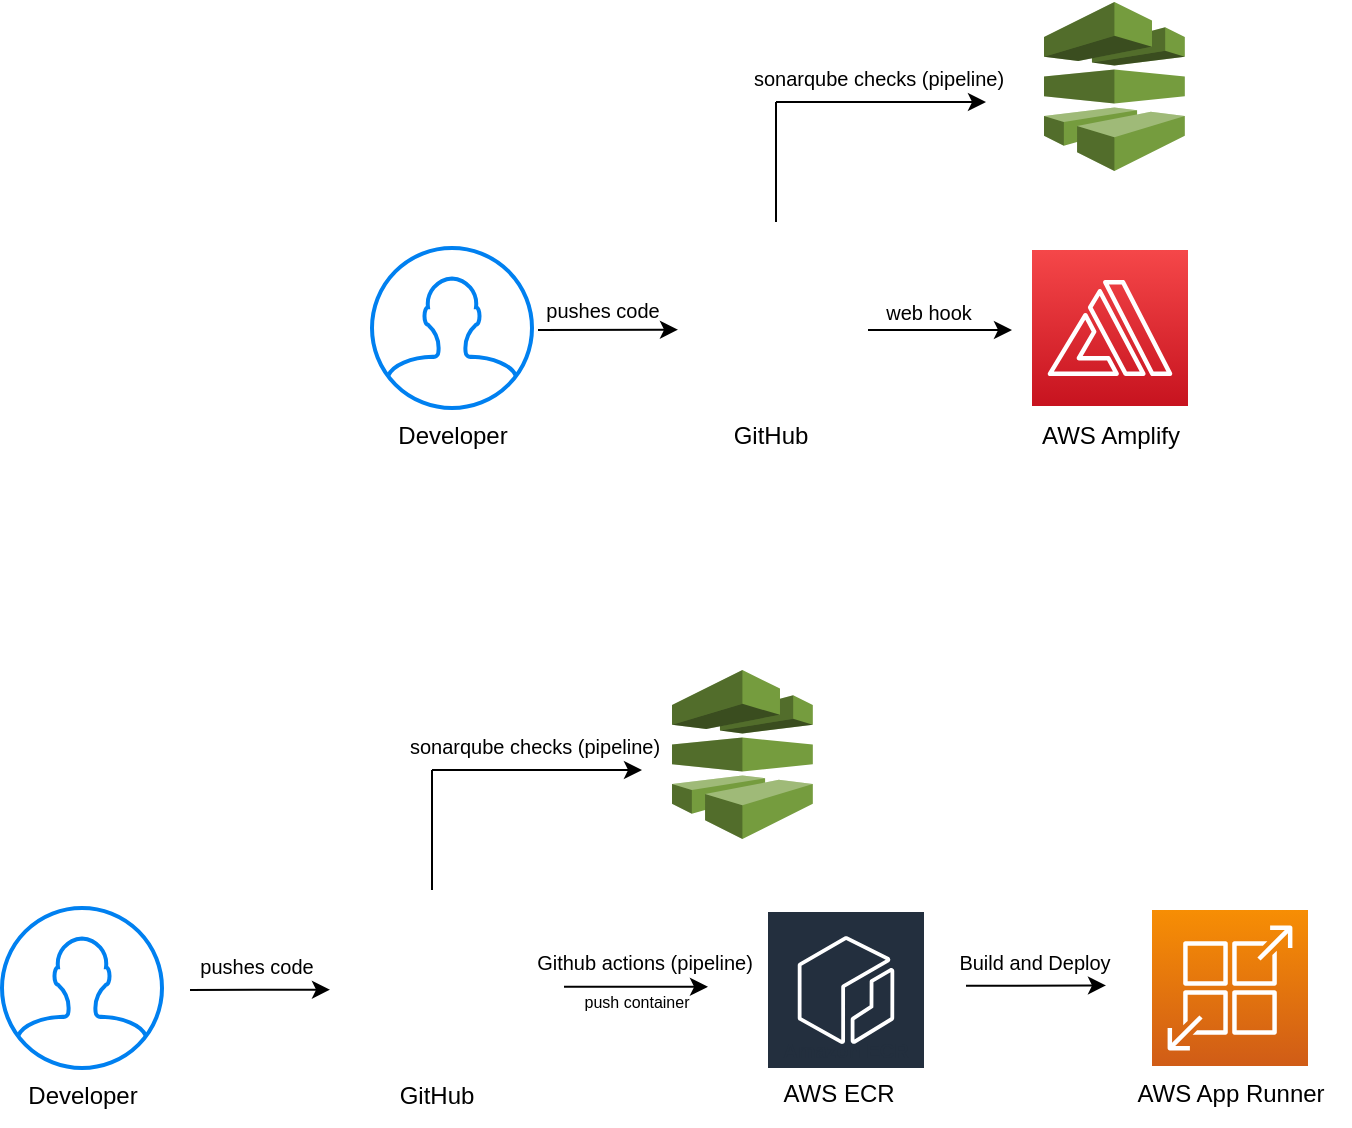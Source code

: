 <mxfile version="21.0.8" type="github">
  <diagram name="Page-1" id="tiwftkSVFOPnRIYevvc3">
    <mxGraphModel dx="1147" dy="638" grid="1" gridSize="10" guides="1" tooltips="1" connect="1" arrows="1" fold="1" page="1" pageScale="1" pageWidth="850" pageHeight="1100" math="0" shadow="0">
      <root>
        <mxCell id="0" />
        <mxCell id="1" parent="0" />
        <mxCell id="0N-JnR43LLcTaZyG42Pl-1" value="" style="shape=image;html=1;verticalAlign=top;verticalLabelPosition=bottom;labelBackgroundColor=#ffffff;imageAspect=0;aspect=fixed;image=https://cdn1.iconfinder.com/data/icons/picons-social/57/github_rounded-128.png" vertex="1" parent="1">
          <mxGeometry x="360" y="350" width="98" height="98" as="geometry" />
        </mxCell>
        <mxCell id="0N-JnR43LLcTaZyG42Pl-2" value="" style="html=1;verticalLabelPosition=bottom;align=center;labelBackgroundColor=#ffffff;verticalAlign=top;strokeWidth=2;strokeColor=#0080F0;shadow=0;dashed=0;shape=mxgraph.ios7.icons.user;" vertex="1" parent="1">
          <mxGeometry x="210" y="359" width="80" height="80" as="geometry" />
        </mxCell>
        <mxCell id="0N-JnR43LLcTaZyG42Pl-3" value="" style="sketch=0;points=[[0,0,0],[0.25,0,0],[0.5,0,0],[0.75,0,0],[1,0,0],[0,1,0],[0.25,1,0],[0.5,1,0],[0.75,1,0],[1,1,0],[0,0.25,0],[0,0.5,0],[0,0.75,0],[1,0.25,0],[1,0.5,0],[1,0.75,0]];outlineConnect=0;fontColor=#232F3E;gradientColor=#F54749;gradientDirection=north;fillColor=#C7131F;strokeColor=#ffffff;dashed=0;verticalLabelPosition=bottom;verticalAlign=top;align=center;html=1;fontSize=12;fontStyle=0;aspect=fixed;shape=mxgraph.aws4.resourceIcon;resIcon=mxgraph.aws4.amplify;" vertex="1" parent="1">
          <mxGeometry x="540" y="360" width="78" height="78" as="geometry" />
        </mxCell>
        <mxCell id="0N-JnR43LLcTaZyG42Pl-4" value="" style="endArrow=classic;html=1;rounded=0;" edge="1" parent="1">
          <mxGeometry width="50" height="50" relative="1" as="geometry">
            <mxPoint x="293" y="400" as="sourcePoint" />
            <mxPoint x="363" y="399.824" as="targetPoint" />
          </mxGeometry>
        </mxCell>
        <mxCell id="0N-JnR43LLcTaZyG42Pl-5" value="" style="endArrow=classic;html=1;rounded=0;" edge="1" parent="1">
          <mxGeometry width="50" height="50" relative="1" as="geometry">
            <mxPoint x="458" y="400" as="sourcePoint" />
            <mxPoint x="530" y="400" as="targetPoint" />
          </mxGeometry>
        </mxCell>
        <mxCell id="0N-JnR43LLcTaZyG42Pl-6" value="&lt;font style=&quot;font-size: 12px;&quot;&gt;Developer&lt;/font&gt;" style="text;html=1;align=center;verticalAlign=middle;resizable=0;points=[];autosize=1;strokeColor=none;fillColor=none;" vertex="1" parent="1">
          <mxGeometry x="210" y="438" width="80" height="30" as="geometry" />
        </mxCell>
        <mxCell id="0N-JnR43LLcTaZyG42Pl-7" value="&lt;font style=&quot;font-size: 12px;&quot;&gt;GitHub&lt;/font&gt;" style="text;html=1;align=center;verticalAlign=middle;resizable=0;points=[];autosize=1;strokeColor=none;fillColor=none;" vertex="1" parent="1">
          <mxGeometry x="379" y="438" width="60" height="30" as="geometry" />
        </mxCell>
        <mxCell id="0N-JnR43LLcTaZyG42Pl-8" value="&lt;font style=&quot;font-size: 12px;&quot;&gt;AWS Amplify&lt;/font&gt;" style="text;html=1;align=center;verticalAlign=middle;resizable=0;points=[];autosize=1;strokeColor=none;fillColor=none;" vertex="1" parent="1">
          <mxGeometry x="534" y="438" width="90" height="30" as="geometry" />
        </mxCell>
        <mxCell id="0N-JnR43LLcTaZyG42Pl-9" value="&lt;font style=&quot;&quot;&gt;&lt;font style=&quot;font-size: 10px;&quot;&gt;pushes code&lt;/font&gt;&lt;br&gt;&lt;/font&gt;" style="text;html=1;align=center;verticalAlign=middle;resizable=0;points=[];autosize=1;strokeColor=none;fillColor=none;" vertex="1" parent="1">
          <mxGeometry x="285" y="375" width="80" height="30" as="geometry" />
        </mxCell>
        <mxCell id="0N-JnR43LLcTaZyG42Pl-10" value="&lt;font style=&quot;&quot;&gt;&lt;font style=&quot;font-size: 10px;&quot;&gt;web hook&lt;/font&gt;&lt;br&gt;&lt;/font&gt;" style="text;html=1;align=center;verticalAlign=middle;resizable=0;points=[];autosize=1;strokeColor=none;fillColor=none;" vertex="1" parent="1">
          <mxGeometry x="453" y="376" width="70" height="30" as="geometry" />
        </mxCell>
        <mxCell id="0N-JnR43LLcTaZyG42Pl-11" value="" style="shape=image;html=1;verticalAlign=top;verticalLabelPosition=bottom;labelBackgroundColor=#ffffff;imageAspect=0;aspect=fixed;image=https://cdn1.iconfinder.com/data/icons/picons-social/57/github_rounded-128.png" vertex="1" parent="1">
          <mxGeometry x="193" y="680" width="98" height="98" as="geometry" />
        </mxCell>
        <mxCell id="0N-JnR43LLcTaZyG42Pl-12" value="" style="html=1;verticalLabelPosition=bottom;align=center;labelBackgroundColor=#ffffff;verticalAlign=top;strokeWidth=2;strokeColor=#0080F0;shadow=0;dashed=0;shape=mxgraph.ios7.icons.user;" vertex="1" parent="1">
          <mxGeometry x="25" y="689" width="80" height="80" as="geometry" />
        </mxCell>
        <mxCell id="0N-JnR43LLcTaZyG42Pl-14" value="" style="endArrow=classic;html=1;rounded=0;" edge="1" parent="1">
          <mxGeometry width="50" height="50" relative="1" as="geometry">
            <mxPoint x="119" y="730" as="sourcePoint" />
            <mxPoint x="189" y="729.824" as="targetPoint" />
          </mxGeometry>
        </mxCell>
        <mxCell id="0N-JnR43LLcTaZyG42Pl-16" value="&lt;font style=&quot;font-size: 12px;&quot;&gt;Developer&lt;/font&gt;" style="text;html=1;align=center;verticalAlign=middle;resizable=0;points=[];autosize=1;strokeColor=none;fillColor=none;" vertex="1" parent="1">
          <mxGeometry x="25" y="768" width="80" height="30" as="geometry" />
        </mxCell>
        <mxCell id="0N-JnR43LLcTaZyG42Pl-17" value="&lt;font style=&quot;font-size: 12px;&quot;&gt;GitHub&lt;/font&gt;" style="text;html=1;align=center;verticalAlign=middle;resizable=0;points=[];autosize=1;strokeColor=none;fillColor=none;" vertex="1" parent="1">
          <mxGeometry x="212" y="768" width="60" height="30" as="geometry" />
        </mxCell>
        <mxCell id="0N-JnR43LLcTaZyG42Pl-19" value="&lt;font style=&quot;&quot;&gt;&lt;font style=&quot;font-size: 10px;&quot;&gt;pushes code&lt;/font&gt;&lt;br&gt;&lt;/font&gt;" style="text;html=1;align=center;verticalAlign=middle;resizable=0;points=[];autosize=1;strokeColor=none;fillColor=none;" vertex="1" parent="1">
          <mxGeometry x="112" y="703" width="80" height="30" as="geometry" />
        </mxCell>
        <mxCell id="0N-JnR43LLcTaZyG42Pl-20" value="&lt;font style=&quot;font-size: 10px;&quot;&gt;&lt;font style=&quot;font-size: 10px;&quot;&gt;Github actions&amp;nbsp;&lt;/font&gt;(pipeline)&lt;br&gt;&lt;/font&gt;" style="text;html=1;align=center;verticalAlign=middle;resizable=0;points=[];autosize=1;strokeColor=none;fillColor=none;" vertex="1" parent="1">
          <mxGeometry x="281" y="701" width="130" height="30" as="geometry" />
        </mxCell>
        <mxCell id="0N-JnR43LLcTaZyG42Pl-21" value="Amazon ECR" style="sketch=0;outlineConnect=0;fontColor=#232F3E;gradientColor=none;strokeColor=#ffffff;fillColor=#232F3E;dashed=0;verticalLabelPosition=middle;verticalAlign=bottom;align=center;html=1;whiteSpace=wrap;fontSize=10;fontStyle=1;spacing=3;shape=mxgraph.aws4.productIcon;prIcon=mxgraph.aws4.ecr;" vertex="1" parent="1">
          <mxGeometry x="407" y="690" width="80" height="80" as="geometry" />
        </mxCell>
        <mxCell id="0N-JnR43LLcTaZyG42Pl-22" value="&lt;font style=&quot;font-size: 12px;&quot;&gt;AWS ECR&lt;/font&gt;" style="text;html=1;align=center;verticalAlign=middle;resizable=0;points=[];autosize=1;strokeColor=none;fillColor=none;" vertex="1" parent="1">
          <mxGeometry x="403" y="767" width="80" height="30" as="geometry" />
        </mxCell>
        <mxCell id="0N-JnR43LLcTaZyG42Pl-23" value="" style="sketch=0;points=[[0,0,0],[0.25,0,0],[0.5,0,0],[0.75,0,0],[1,0,0],[0,1,0],[0.25,1,0],[0.5,1,0],[0.75,1,0],[1,1,0],[0,0.25,0],[0,0.5,0],[0,0.75,0],[1,0.25,0],[1,0.5,0],[1,0.75,0]];outlineConnect=0;fontColor=#232F3E;gradientColor=#F78E04;gradientDirection=north;fillColor=#D05C17;strokeColor=#ffffff;dashed=0;verticalLabelPosition=bottom;verticalAlign=top;align=center;html=1;fontSize=12;fontStyle=0;aspect=fixed;shape=mxgraph.aws4.resourceIcon;resIcon=mxgraph.aws4.app_runner;" vertex="1" parent="1">
          <mxGeometry x="600" y="690" width="78" height="78" as="geometry" />
        </mxCell>
        <mxCell id="0N-JnR43LLcTaZyG42Pl-24" value="" style="endArrow=classic;html=1;rounded=0;" edge="1" parent="1">
          <mxGeometry width="50" height="50" relative="1" as="geometry">
            <mxPoint x="507" y="727.89" as="sourcePoint" />
            <mxPoint x="577" y="727.714" as="targetPoint" />
          </mxGeometry>
        </mxCell>
        <mxCell id="0N-JnR43LLcTaZyG42Pl-25" value="&lt;font style=&quot;font-size: 10px;&quot;&gt;Build and Deploy&lt;br&gt;&lt;/font&gt;" style="text;html=1;align=center;verticalAlign=middle;resizable=0;points=[];autosize=1;strokeColor=none;fillColor=none;" vertex="1" parent="1">
          <mxGeometry x="491" y="701" width="100" height="30" as="geometry" />
        </mxCell>
        <mxCell id="0N-JnR43LLcTaZyG42Pl-26" value="&lt;font style=&quot;font-size: 12px;&quot;&gt;AWS App Runner&lt;/font&gt;" style="text;html=1;align=center;verticalAlign=middle;resizable=0;points=[];autosize=1;strokeColor=none;fillColor=none;" vertex="1" parent="1">
          <mxGeometry x="579" y="767" width="120" height="30" as="geometry" />
        </mxCell>
        <mxCell id="0N-JnR43LLcTaZyG42Pl-28" value="" style="outlineConnect=0;dashed=0;verticalLabelPosition=bottom;verticalAlign=top;align=center;html=1;shape=mxgraph.aws3.codepipeline;fillColor=#759C3E;gradientColor=none;" vertex="1" parent="1">
          <mxGeometry x="360" y="570" width="70.41" height="84.5" as="geometry" />
        </mxCell>
        <mxCell id="0N-JnR43LLcTaZyG42Pl-30" value="" style="endArrow=classic;html=1;rounded=0;" edge="1" parent="1">
          <mxGeometry width="50" height="50" relative="1" as="geometry">
            <mxPoint x="306" y="728.43" as="sourcePoint" />
            <mxPoint x="378" y="728.43" as="targetPoint" />
          </mxGeometry>
        </mxCell>
        <mxCell id="0N-JnR43LLcTaZyG42Pl-33" value="&lt;span style=&quot;font-size: 10px;&quot;&gt;sonarqube checks (pipeline)&lt;/span&gt;" style="text;html=1;align=center;verticalAlign=middle;resizable=0;points=[];autosize=1;strokeColor=none;fillColor=none;" vertex="1" parent="1">
          <mxGeometry x="216.0" y="593" width="150" height="30" as="geometry" />
        </mxCell>
        <mxCell id="0N-JnR43LLcTaZyG42Pl-38" value="" style="endArrow=none;html=1;rounded=0;" edge="1" parent="1">
          <mxGeometry width="50" height="50" relative="1" as="geometry">
            <mxPoint x="240" y="680" as="sourcePoint" />
            <mxPoint x="240" y="620" as="targetPoint" />
          </mxGeometry>
        </mxCell>
        <mxCell id="0N-JnR43LLcTaZyG42Pl-46" value="&lt;font style=&quot;font-size: 8px;&quot;&gt;push container&lt;br&gt;&lt;/font&gt;" style="text;html=1;align=center;verticalAlign=middle;resizable=0;points=[];autosize=1;strokeColor=none;fillColor=none;" vertex="1" parent="1">
          <mxGeometry x="302" y="720" width="80" height="30" as="geometry" />
        </mxCell>
        <mxCell id="0N-JnR43LLcTaZyG42Pl-48" value="" style="endArrow=classic;html=1;rounded=0;" edge="1" parent="1">
          <mxGeometry width="50" height="50" relative="1" as="geometry">
            <mxPoint x="240" y="620" as="sourcePoint" />
            <mxPoint x="345" y="620" as="targetPoint" />
          </mxGeometry>
        </mxCell>
        <mxCell id="0N-JnR43LLcTaZyG42Pl-68" value="" style="endArrow=classic;html=1;rounded=0;" edge="1" parent="1">
          <mxGeometry width="50" height="50" relative="1" as="geometry">
            <mxPoint x="412" y="286" as="sourcePoint" />
            <mxPoint x="517" y="286" as="targetPoint" />
          </mxGeometry>
        </mxCell>
        <mxCell id="0N-JnR43LLcTaZyG42Pl-69" value="" style="endArrow=none;html=1;rounded=0;" edge="1" parent="1">
          <mxGeometry width="50" height="50" relative="1" as="geometry">
            <mxPoint x="412" y="346" as="sourcePoint" />
            <mxPoint x="412" y="286" as="targetPoint" />
          </mxGeometry>
        </mxCell>
        <mxCell id="0N-JnR43LLcTaZyG42Pl-70" value="&lt;span style=&quot;font-size: 10px;&quot;&gt;sonarqube checks (pipeline)&lt;/span&gt;" style="text;html=1;align=center;verticalAlign=middle;resizable=0;points=[];autosize=1;strokeColor=none;fillColor=none;" vertex="1" parent="1">
          <mxGeometry x="388.0" y="259" width="150" height="30" as="geometry" />
        </mxCell>
        <mxCell id="0N-JnR43LLcTaZyG42Pl-71" value="" style="outlineConnect=0;dashed=0;verticalLabelPosition=bottom;verticalAlign=top;align=center;html=1;shape=mxgraph.aws3.codepipeline;fillColor=#759C3E;gradientColor=none;" vertex="1" parent="1">
          <mxGeometry x="546" y="236" width="70.41" height="84.5" as="geometry" />
        </mxCell>
      </root>
    </mxGraphModel>
  </diagram>
</mxfile>
